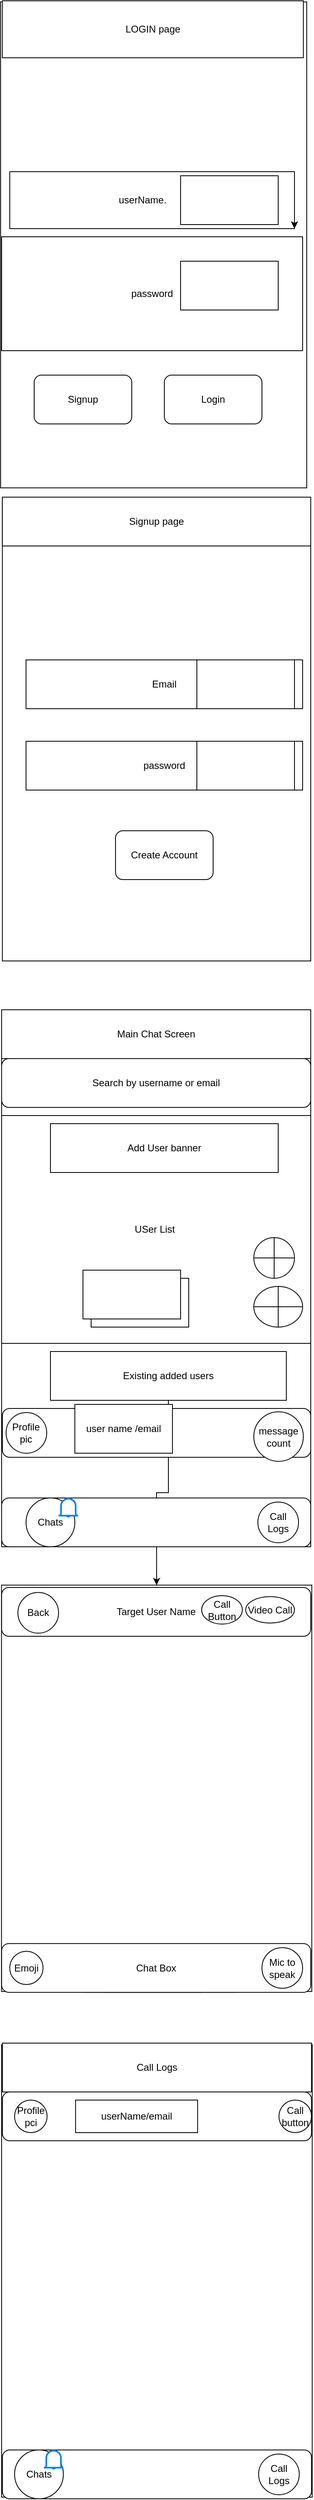 <mxfile version="24.6.5" type="github">
  <diagram name="Page-1" id="8V5RDRruW8-bpsH8PdYV">
    <mxGraphModel dx="1224" dy="775" grid="1" gridSize="10" guides="1" tooltips="1" connect="1" arrows="1" fold="1" page="1" pageScale="1" pageWidth="827" pageHeight="1169" math="0" shadow="0">
      <root>
        <mxCell id="0" />
        <mxCell id="1" parent="0" />
        <mxCell id="QVbDXew7gPLMxpxO4Uv7-38" value="" style="rounded=0;whiteSpace=wrap;html=1;" vertex="1" parent="1">
          <mxGeometry x="355.91" y="2467.57" width="120" height="60" as="geometry" />
        </mxCell>
        <mxCell id="QVbDXew7gPLMxpxO4Uv7-37" value="" style="rounded=0;whiteSpace=wrap;html=1;" vertex="1" parent="1">
          <mxGeometry x="330" y="2467.57" width="190" height="60" as="geometry" />
        </mxCell>
        <mxCell id="QVbDXew7gPLMxpxO4Uv7-2" value="&lt;div&gt;&lt;span style=&quot;color: rgba(0, 0, 0, 0); font-family: monospace; font-size: 0px; text-align: start; text-wrap: nowrap;&quot;&gt;%3CmxGraphModel%3E%3Croot%3E%3CmxCell%20id%3D%220%22%2F%3E%3CmxCell%20id%3D%221%22%20parent%3D%220%22%2F%3E%3CmxCell%20id%3D%222%22%20value%3D%22userName.%26amp%3Bnbsp%3B%20%26amp%3Bnbsp%3B%20%26amp%3Bnbsp%3B%20%26amp%3Bnbsp%3B%22%20style%3D%22rounded%3D0%3BwhiteSpace%3Dwrap%3Bhtml%3D1%3B%22%20vertex%3D%221%22%20parent%3D%221%22%3E%3CmxGeometry%20x%3D%22240%22%20y%3D%22290%22%20width%3D%22350%22%20height%3D%2270%22%20as%3D%22geometry%22%2F%3E%3C%2FmxCell%3E%3C%2Froot%3E%3C%2FmxGraphModel%3E&lt;/span&gt;&lt;br&gt;&lt;/div&gt;" style="rounded=0;whiteSpace=wrap;html=1;rotation=90;" vertex="1" parent="1">
          <mxGeometry x="118.28" y="191.79" width="597.26" height="376.33" as="geometry" />
        </mxCell>
        <mxCell id="QVbDXew7gPLMxpxO4Uv7-3" value="LOGIN page" style="rounded=0;whiteSpace=wrap;html=1;" vertex="1" parent="1">
          <mxGeometry x="230.91" y="80" width="370" height="70" as="geometry" />
        </mxCell>
        <mxCell id="QVbDXew7gPLMxpxO4Uv7-4" value="userName.&amp;nbsp; &amp;nbsp; &amp;nbsp; &amp;nbsp;" style="rounded=0;whiteSpace=wrap;html=1;" vertex="1" parent="1">
          <mxGeometry x="240" y="290" width="350" height="70" as="geometry" />
        </mxCell>
        <mxCell id="QVbDXew7gPLMxpxO4Uv7-6" value="" style="rounded=0;whiteSpace=wrap;html=1;" vertex="1" parent="1">
          <mxGeometry x="450" y="295" width="120" height="60" as="geometry" />
        </mxCell>
        <mxCell id="QVbDXew7gPLMxpxO4Uv7-7" style="edgeStyle=orthogonalEdgeStyle;rounded=0;orthogonalLoop=1;jettySize=auto;html=1;exitX=1;exitY=0.75;exitDx=0;exitDy=0;entryX=1;entryY=1;entryDx=0;entryDy=0;" edge="1" parent="1" source="QVbDXew7gPLMxpxO4Uv7-4" target="QVbDXew7gPLMxpxO4Uv7-4">
          <mxGeometry relative="1" as="geometry" />
        </mxCell>
        <mxCell id="QVbDXew7gPLMxpxO4Uv7-8" value="password" style="rounded=0;whiteSpace=wrap;html=1;" vertex="1" parent="1">
          <mxGeometry x="230" y="370" width="370" height="140" as="geometry" />
        </mxCell>
        <mxCell id="QVbDXew7gPLMxpxO4Uv7-9" value="" style="rounded=0;whiteSpace=wrap;html=1;" vertex="1" parent="1">
          <mxGeometry x="450" y="400" width="120" height="60" as="geometry" />
        </mxCell>
        <mxCell id="QVbDXew7gPLMxpxO4Uv7-10" value="Login" style="rounded=1;whiteSpace=wrap;html=1;" vertex="1" parent="1">
          <mxGeometry x="430" y="540" width="120" height="60" as="geometry" />
        </mxCell>
        <mxCell id="QVbDXew7gPLMxpxO4Uv7-11" value="Signup" style="rounded=1;whiteSpace=wrap;html=1;" vertex="1" parent="1">
          <mxGeometry x="270" y="540" width="120" height="60" as="geometry" />
        </mxCell>
        <mxCell id="QVbDXew7gPLMxpxO4Uv7-12" value="&lt;span style=&quot;color: rgba(0, 0, 0, 0); font-family: monospace; font-size: 0px; text-align: start; text-wrap: nowrap;&quot;&gt;%3CmxGraphModel%3E%3Croot%3E%3CmxCell%20id%3D%220%22%2F%3E%3CmxCell%20id%3D%221%22%20parent%3D%220%22%2F%3E%3CmxCell%20id%3D%222%22%20value%3D%22LOGIN%20page%22%20style%3D%22rounded%3D0%3BwhiteSpace%3Dwrap%3Bhtml%3D1%3B%22%20vertex%3D%221%22%20parent%3D%221%22%3E%3CmxGeometry%20x%3D%22230.91%22%20y%3D%2280%22%20width%3D%22370%22%20height%3D%2270%22%20as%3D%22geometry%22%2F%3E%3C%2FmxCell%3E%3C%2Froot%3E%3C%2FmxGraphModel%3E&lt;/span&gt;" style="rounded=0;whiteSpace=wrap;html=1;" vertex="1" parent="1">
          <mxGeometry x="230.91" y="690" width="379.09" height="570" as="geometry" />
        </mxCell>
        <mxCell id="QVbDXew7gPLMxpxO4Uv7-13" value="Signup page" style="rounded=0;whiteSpace=wrap;html=1;" vertex="1" parent="1">
          <mxGeometry x="230.91" y="690" width="379.09" height="60" as="geometry" />
        </mxCell>
        <mxCell id="QVbDXew7gPLMxpxO4Uv7-14" value="Email" style="rounded=0;whiteSpace=wrap;html=1;" vertex="1" parent="1">
          <mxGeometry x="260" y="890" width="340" height="60" as="geometry" />
        </mxCell>
        <mxCell id="QVbDXew7gPLMxpxO4Uv7-15" value="" style="rounded=0;whiteSpace=wrap;html=1;" vertex="1" parent="1">
          <mxGeometry x="470" y="890" width="120" height="60" as="geometry" />
        </mxCell>
        <mxCell id="QVbDXew7gPLMxpxO4Uv7-16" value="password" style="rounded=0;whiteSpace=wrap;html=1;" vertex="1" parent="1">
          <mxGeometry x="260" y="990" width="340" height="60" as="geometry" />
        </mxCell>
        <mxCell id="QVbDXew7gPLMxpxO4Uv7-17" value="" style="rounded=0;whiteSpace=wrap;html=1;" vertex="1" parent="1">
          <mxGeometry x="470" y="990" width="120" height="60" as="geometry" />
        </mxCell>
        <mxCell id="QVbDXew7gPLMxpxO4Uv7-18" value="Create Account" style="rounded=1;whiteSpace=wrap;html=1;" vertex="1" parent="1">
          <mxGeometry x="370" y="1100" width="120" height="60" as="geometry" />
        </mxCell>
        <mxCell id="QVbDXew7gPLMxpxO4Uv7-19" value="" style="rounded=0;whiteSpace=wrap;html=1;rotation=90;" vertex="1" parent="1">
          <mxGeometry x="90" y="1460" width="660" height="380" as="geometry" />
        </mxCell>
        <mxCell id="QVbDXew7gPLMxpxO4Uv7-21" value="Main Chat Screen" style="rounded=0;whiteSpace=wrap;html=1;" vertex="1" parent="1">
          <mxGeometry x="230" y="1320" width="380" height="60" as="geometry" />
        </mxCell>
        <mxCell id="QVbDXew7gPLMxpxO4Uv7-22" value="Search by username or email" style="rounded=1;whiteSpace=wrap;html=1;" vertex="1" parent="1">
          <mxGeometry x="230" y="1380" width="380" height="60" as="geometry" />
        </mxCell>
        <mxCell id="QVbDXew7gPLMxpxO4Uv7-23" value="USer List&amp;nbsp;" style="rounded=0;whiteSpace=wrap;html=1;" vertex="1" parent="1">
          <mxGeometry x="230" y="1450" width="380" height="280" as="geometry" />
        </mxCell>
        <mxCell id="QVbDXew7gPLMxpxO4Uv7-24" value="" style="shape=orEllipse;perimeter=ellipsePerimeter;whiteSpace=wrap;html=1;backgroundOutline=1;" vertex="1" parent="1">
          <mxGeometry x="540" y="1600" width="50" height="50" as="geometry" />
        </mxCell>
        <mxCell id="QVbDXew7gPLMxpxO4Uv7-25" value="user 1" style="rounded=0;whiteSpace=wrap;html=1;" vertex="1" parent="1">
          <mxGeometry x="340" y="1650" width="120" height="60" as="geometry" />
        </mxCell>
        <mxCell id="QVbDXew7gPLMxpxO4Uv7-26" value="" style="shape=orEllipse;perimeter=ellipsePerimeter;whiteSpace=wrap;html=1;backgroundOutline=1;" vertex="1" parent="1">
          <mxGeometry x="540" y="1660" width="60" height="50" as="geometry" />
        </mxCell>
        <mxCell id="QVbDXew7gPLMxpxO4Uv7-28" value="Add User banner" style="rounded=0;whiteSpace=wrap;html=1;" vertex="1" parent="1">
          <mxGeometry x="290" y="1460" width="280" height="60" as="geometry" />
        </mxCell>
        <mxCell id="QVbDXew7gPLMxpxO4Uv7-30" style="edgeStyle=orthogonalEdgeStyle;rounded=0;orthogonalLoop=1;jettySize=auto;html=1;" edge="1" parent="1" source="QVbDXew7gPLMxpxO4Uv7-29" target="QVbDXew7gPLMxpxO4Uv7-31">
          <mxGeometry relative="1" as="geometry">
            <mxPoint x="435" y="2100" as="targetPoint" />
          </mxGeometry>
        </mxCell>
        <mxCell id="QVbDXew7gPLMxpxO4Uv7-29" value="Existing added users" style="rounded=0;whiteSpace=wrap;html=1;" vertex="1" parent="1">
          <mxGeometry x="290" y="1740" width="290" height="60" as="geometry" />
        </mxCell>
        <mxCell id="QVbDXew7gPLMxpxO4Uv7-31" value="" style="rounded=0;whiteSpace=wrap;html=1;rotation=90;" vertex="1" parent="1">
          <mxGeometry x="170.84" y="2086.14" width="499.44" height="381.43" as="geometry" />
        </mxCell>
        <mxCell id="QVbDXew7gPLMxpxO4Uv7-32" value="Target User Name" style="rounded=1;whiteSpace=wrap;html=1;" vertex="1" parent="1">
          <mxGeometry x="230" y="2030" width="380" height="60" as="geometry" />
        </mxCell>
        <mxCell id="QVbDXew7gPLMxpxO4Uv7-33" value="Chat Box" style="rounded=1;whiteSpace=wrap;html=1;movable=0;resizable=0;rotatable=0;deletable=0;editable=0;locked=1;connectable=0;" vertex="1" parent="1">
          <mxGeometry x="230" y="2467.57" width="380" height="60" as="geometry" />
        </mxCell>
        <mxCell id="QVbDXew7gPLMxpxO4Uv7-34" value="Emoji" style="ellipse;whiteSpace=wrap;html=1;aspect=fixed;" vertex="1" parent="1">
          <mxGeometry x="240" y="2477.12" width="40.91" height="40.91" as="geometry" />
        </mxCell>
        <mxCell id="QVbDXew7gPLMxpxO4Uv7-36" value="Mic to speak" style="ellipse;whiteSpace=wrap;html=1;aspect=fixed;" vertex="1" parent="1">
          <mxGeometry x="550" y="2472.57" width="50" height="50" as="geometry" />
        </mxCell>
        <mxCell id="QVbDXew7gPLMxpxO4Uv7-39" value="Call Button" style="ellipse;whiteSpace=wrap;html=1;" vertex="1" parent="1">
          <mxGeometry x="475.91" y="2040" width="50" height="35" as="geometry" />
        </mxCell>
        <mxCell id="QVbDXew7gPLMxpxO4Uv7-40" value="Video Call" style="ellipse;whiteSpace=wrap;html=1;" vertex="1" parent="1">
          <mxGeometry x="530" y="2041.25" width="60" height="32.5" as="geometry" />
        </mxCell>
        <mxCell id="QVbDXew7gPLMxpxO4Uv7-41" value="Back" style="ellipse;whiteSpace=wrap;html=1;aspect=fixed;" vertex="1" parent="1">
          <mxGeometry x="250" y="2036.14" width="50" height="50" as="geometry" />
        </mxCell>
        <mxCell id="QVbDXew7gPLMxpxO4Uv7-42" value="" style="rounded=0;whiteSpace=wrap;html=1;" vertex="1" parent="1">
          <mxGeometry x="330" y="1640" width="120" height="60" as="geometry" />
        </mxCell>
        <mxCell id="QVbDXew7gPLMxpxO4Uv7-43" value="" style="rounded=0;whiteSpace=wrap;html=1;" vertex="1" parent="1">
          <mxGeometry x="330" y="1640" width="120" height="60" as="geometry" />
        </mxCell>
        <mxCell id="QVbDXew7gPLMxpxO4Uv7-45" value="" style="rounded=1;whiteSpace=wrap;html=1;movable=1;resizable=1;rotatable=1;deletable=1;editable=1;locked=0;connectable=1;" vertex="1" parent="1">
          <mxGeometry x="230" y="1920" width="380" height="60" as="geometry" />
        </mxCell>
        <mxCell id="QVbDXew7gPLMxpxO4Uv7-47" value="Chats" style="ellipse;whiteSpace=wrap;html=1;aspect=fixed;" vertex="1" parent="1">
          <mxGeometry x="260" y="1920" width="60" height="60" as="geometry" />
        </mxCell>
        <mxCell id="QVbDXew7gPLMxpxO4Uv7-48" value="Call Logs" style="ellipse;whiteSpace=wrap;html=1;aspect=fixed;" vertex="1" parent="1">
          <mxGeometry x="545" y="1925" width="50" height="50" as="geometry" />
        </mxCell>
        <mxCell id="QVbDXew7gPLMxpxO4Uv7-65" value="" style="group" vertex="1" connectable="0" parent="1">
          <mxGeometry x="230.0" y="2590" width="381.82" height="560" as="geometry" />
        </mxCell>
        <mxCell id="QVbDXew7gPLMxpxO4Uv7-49" value="" style="rounded=0;whiteSpace=wrap;html=1;rotation=90;" vertex="1" parent="QVbDXew7gPLMxpxO4Uv7-65">
          <mxGeometry x="-87.12" y="89.09" width="556.06" height="381.82" as="geometry" />
        </mxCell>
        <mxCell id="QVbDXew7gPLMxpxO4Uv7-57" value="" style="rounded=1;whiteSpace=wrap;html=1;movable=1;resizable=1;rotatable=1;deletable=1;editable=1;locked=0;connectable=1;" vertex="1" parent="QVbDXew7gPLMxpxO4Uv7-65">
          <mxGeometry x="0.91" y="500" width="380" height="60" as="geometry" />
        </mxCell>
        <mxCell id="QVbDXew7gPLMxpxO4Uv7-54" value="Chats" style="ellipse;whiteSpace=wrap;html=1;aspect=fixed;movable=1;resizable=1;rotatable=1;deletable=1;editable=1;locked=0;connectable=1;" vertex="1" parent="QVbDXew7gPLMxpxO4Uv7-65">
          <mxGeometry x="15.91" y="500" width="60" height="60" as="geometry" />
        </mxCell>
        <mxCell id="QVbDXew7gPLMxpxO4Uv7-55" value="Call Logs" style="ellipse;whiteSpace=wrap;html=1;aspect=fixed;movable=1;resizable=1;rotatable=1;deletable=1;editable=1;locked=0;connectable=1;" vertex="1" parent="QVbDXew7gPLMxpxO4Uv7-65">
          <mxGeometry x="315.91" y="505" width="50" height="50" as="geometry" />
        </mxCell>
        <mxCell id="QVbDXew7gPLMxpxO4Uv7-60" value="Call Logs" style="rounded=0;whiteSpace=wrap;html=1;" vertex="1" parent="QVbDXew7gPLMxpxO4Uv7-65">
          <mxGeometry x="0.91" width="380" height="60" as="geometry" />
        </mxCell>
        <mxCell id="QVbDXew7gPLMxpxO4Uv7-61" value="" style="rounded=1;whiteSpace=wrap;html=1;" vertex="1" parent="QVbDXew7gPLMxpxO4Uv7-65">
          <mxGeometry x="0.91" y="60" width="380" height="60" as="geometry" />
        </mxCell>
        <mxCell id="QVbDXew7gPLMxpxO4Uv7-62" value="Profile pci" style="ellipse;whiteSpace=wrap;html=1;aspect=fixed;" vertex="1" parent="QVbDXew7gPLMxpxO4Uv7-65">
          <mxGeometry x="15.91" y="70" width="40" height="40" as="geometry" />
        </mxCell>
        <mxCell id="QVbDXew7gPLMxpxO4Uv7-66" value="userName/email" style="rounded=0;whiteSpace=wrap;html=1;" vertex="1" parent="QVbDXew7gPLMxpxO4Uv7-65">
          <mxGeometry x="90.91" y="70" width="150" height="40" as="geometry" />
        </mxCell>
        <mxCell id="QVbDXew7gPLMxpxO4Uv7-67" value="Call button" style="ellipse;whiteSpace=wrap;html=1;aspect=fixed;" vertex="1" parent="QVbDXew7gPLMxpxO4Uv7-65">
          <mxGeometry x="340.91" y="70" width="40" height="40" as="geometry" />
        </mxCell>
        <mxCell id="QVbDXew7gPLMxpxO4Uv7-75" value="" style="html=1;verticalLabelPosition=bottom;align=center;labelBackgroundColor=#ffffff;verticalAlign=top;strokeWidth=2;strokeColor=#0080F0;shadow=0;dashed=0;shape=mxgraph.ios7.icons.bell;" vertex="1" parent="QVbDXew7gPLMxpxO4Uv7-65">
          <mxGeometry x="51.91" y="500" width="24" height="23.1" as="geometry" />
        </mxCell>
        <mxCell id="QVbDXew7gPLMxpxO4Uv7-69" value="" style="rounded=1;whiteSpace=wrap;html=1;" vertex="1" parent="1">
          <mxGeometry x="230.91" y="1810" width="379.09" height="60" as="geometry" />
        </mxCell>
        <mxCell id="QVbDXew7gPLMxpxO4Uv7-70" value="Profile pic" style="ellipse;whiteSpace=wrap;html=1;aspect=fixed;" vertex="1" parent="1">
          <mxGeometry x="235.45" y="1815" width="50" height="50" as="geometry" />
        </mxCell>
        <mxCell id="QVbDXew7gPLMxpxO4Uv7-71" value="user name /email" style="rounded=0;whiteSpace=wrap;html=1;" vertex="1" parent="1">
          <mxGeometry x="320" y="1805" width="120" height="60" as="geometry" />
        </mxCell>
        <mxCell id="QVbDXew7gPLMxpxO4Uv7-72" value="message count" style="ellipse;whiteSpace=wrap;html=1;aspect=fixed;" vertex="1" parent="1">
          <mxGeometry x="540" y="1814.09" width="60.91" height="60.91" as="geometry" />
        </mxCell>
        <mxCell id="QVbDXew7gPLMxpxO4Uv7-74" value="" style="html=1;verticalLabelPosition=bottom;align=center;labelBackgroundColor=#ffffff;verticalAlign=top;strokeWidth=2;strokeColor=#0080F0;shadow=0;dashed=0;shape=mxgraph.ios7.icons.bell;" vertex="1" parent="1">
          <mxGeometry x="300" y="1920" width="24" height="23.1" as="geometry" />
        </mxCell>
      </root>
    </mxGraphModel>
  </diagram>
</mxfile>
